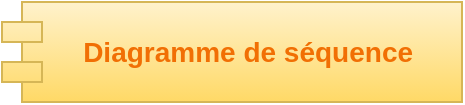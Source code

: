 <mxfile version="24.7.6">
  <diagram name="Diagramme de séquence - Gestion d&#39;une école" id="13e1069c-82ec-6db2-03f1-153e76fe0fe0">
    <mxGraphModel dx="1259" dy="662" grid="1" gridSize="10" guides="1" tooltips="1" connect="1" arrows="1" fold="1" page="1" pageScale="1" pageWidth="1100" pageHeight="850" background="none" math="0" shadow="0">
      <root>
        <mxCell id="0" />
        <mxCell id="1" parent="0" />
        <mxCell id="eEXtzFnebU0n6qLaqJ4J-27" value="Diagramme de séquence&amp;nbsp;" style="shape=module;align=left;spacingLeft=20;align=center;verticalAlign=middle;whiteSpace=wrap;html=1;fillColor=#fff2cc;strokeColor=#d6b656;gradientColor=#ffd966;fontColor=#f16f04;labelBackgroundColor=none;fontStyle=1;fontSize=14;" vertex="1" parent="1">
          <mxGeometry x="20" y="10" width="230" height="50" as="geometry" />
        </mxCell>
      </root>
    </mxGraphModel>
  </diagram>
</mxfile>
